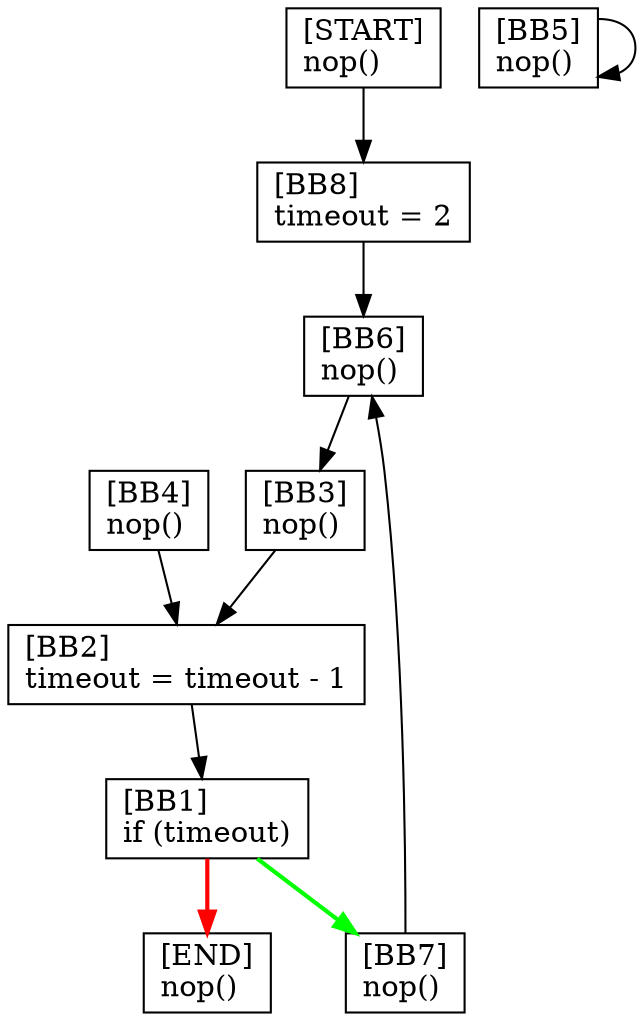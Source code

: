 digraph {
  node [shape=box]
  BB8 [label="[BB8]\ltimeout = 2\l"];
  BB7 [label="[BB7]\lnop()\l"];
  BB6 [label="[BB6]\lnop()\l"];
  BB1 [label="[BB1]\lif (timeout)\l"];
  START [label="[START]\lnop()\l"];
  END [label="[END]\lnop()\l"];
  BB2 [label="[BB2]\ltimeout = timeout - 1\l"];
  BB3 [label="[BB3]\lnop()\l"];
  BB4 [label="[BB4]\lnop()\l"];
  BB5 [label="[BB5]\lnop()\l"];
  BB6 -> BB3;
  BB5 -> BB5;
  BB8 -> BB6;
  BB1 -> BB7 [color=green, penwidth=2];
  BB1 -> END [color=red, penwidth=2];
  BB7 -> BB6;
  BB3 -> BB2;
  START -> BB8;
  BB2 -> BB1;
  BB4 -> BB2;
}
